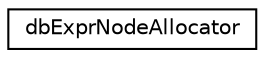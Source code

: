 digraph "Graphical Class Hierarchy"
{
 // INTERACTIVE_SVG=YES
 // LATEX_PDF_SIZE
  edge [fontname="Helvetica",fontsize="10",labelfontname="Helvetica",labelfontsize="10"];
  node [fontname="Helvetica",fontsize="10",shape=record];
  rankdir="LR";
  Node0 [label="dbExprNodeAllocator",height=0.2,width=0.4,color="black", fillcolor="white", style="filled",URL="$classdbExprNodeAllocator.html",tooltip=" "];
}
